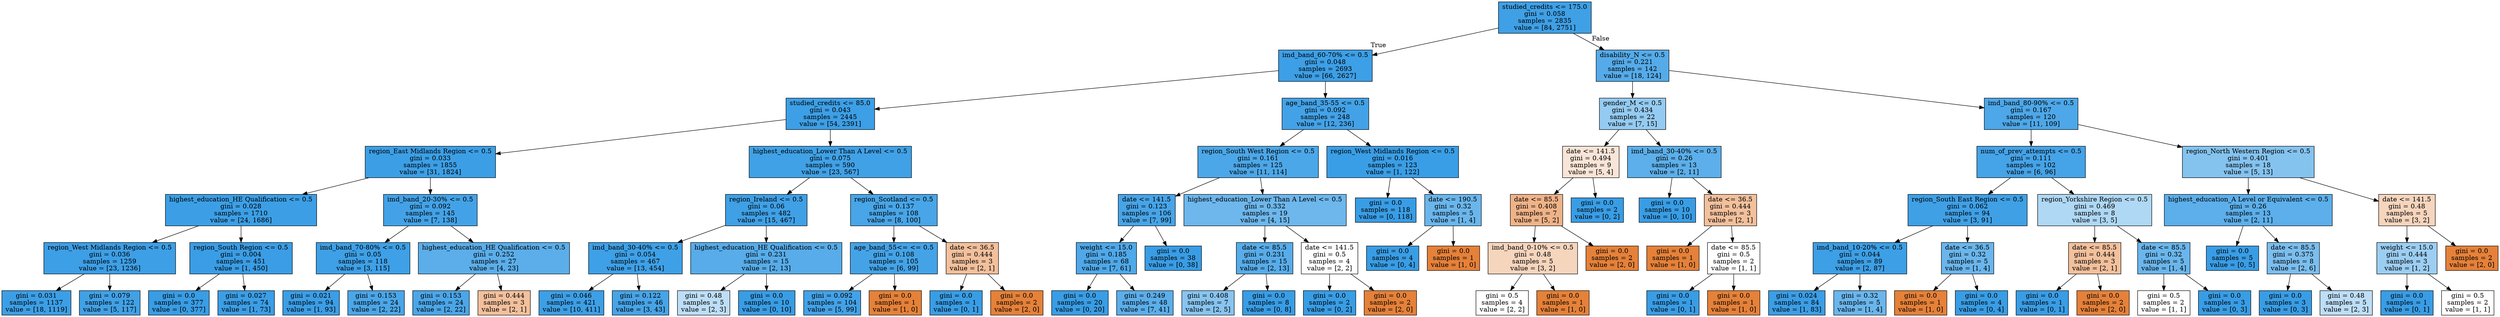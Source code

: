 digraph Tree {
node [shape=box, style="filled", color="black"] ;
0 [label="studied_credits <= 175.0\ngini = 0.058\nsamples = 2835\nvalue = [84, 2751]", fillcolor="#399de5f7"] ;
1 [label="imd_band_60-70% <= 0.5\ngini = 0.048\nsamples = 2693\nvalue = [66, 2627]", fillcolor="#399de5f9"] ;
0 -> 1 [labeldistance=2.5, labelangle=45, headlabel="True"] ;
2 [label="studied_credits <= 85.0\ngini = 0.043\nsamples = 2445\nvalue = [54, 2391]", fillcolor="#399de5f9"] ;
1 -> 2 ;
3 [label="region_East Midlands Region <= 0.5\ngini = 0.033\nsamples = 1855\nvalue = [31, 1824]", fillcolor="#399de5fb"] ;
2 -> 3 ;
4 [label="highest_education_HE Qualification <= 0.5\ngini = 0.028\nsamples = 1710\nvalue = [24, 1686]", fillcolor="#399de5fb"] ;
3 -> 4 ;
5 [label="region_West Midlands Region <= 0.5\ngini = 0.036\nsamples = 1259\nvalue = [23, 1236]", fillcolor="#399de5fa"] ;
4 -> 5 ;
6 [label="gini = 0.031\nsamples = 1137\nvalue = [18, 1119]", fillcolor="#399de5fb"] ;
5 -> 6 ;
7 [label="gini = 0.079\nsamples = 122\nvalue = [5, 117]", fillcolor="#399de5f4"] ;
5 -> 7 ;
8 [label="region_South Region <= 0.5\ngini = 0.004\nsamples = 451\nvalue = [1, 450]", fillcolor="#399de5fe"] ;
4 -> 8 ;
9 [label="gini = 0.0\nsamples = 377\nvalue = [0, 377]", fillcolor="#399de5ff"] ;
8 -> 9 ;
10 [label="gini = 0.027\nsamples = 74\nvalue = [1, 73]", fillcolor="#399de5fc"] ;
8 -> 10 ;
11 [label="imd_band_20-30% <= 0.5\ngini = 0.092\nsamples = 145\nvalue = [7, 138]", fillcolor="#399de5f2"] ;
3 -> 11 ;
12 [label="imd_band_70-80% <= 0.5\ngini = 0.05\nsamples = 118\nvalue = [3, 115]", fillcolor="#399de5f8"] ;
11 -> 12 ;
13 [label="gini = 0.021\nsamples = 94\nvalue = [1, 93]", fillcolor="#399de5fc"] ;
12 -> 13 ;
14 [label="gini = 0.153\nsamples = 24\nvalue = [2, 22]", fillcolor="#399de5e8"] ;
12 -> 14 ;
15 [label="highest_education_HE Qualification <= 0.5\ngini = 0.252\nsamples = 27\nvalue = [4, 23]", fillcolor="#399de5d3"] ;
11 -> 15 ;
16 [label="gini = 0.153\nsamples = 24\nvalue = [2, 22]", fillcolor="#399de5e8"] ;
15 -> 16 ;
17 [label="gini = 0.444\nsamples = 3\nvalue = [2, 1]", fillcolor="#e581397f"] ;
15 -> 17 ;
18 [label="highest_education_Lower Than A Level <= 0.5\ngini = 0.075\nsamples = 590\nvalue = [23, 567]", fillcolor="#399de5f5"] ;
2 -> 18 ;
19 [label="region_Ireland <= 0.5\ngini = 0.06\nsamples = 482\nvalue = [15, 467]", fillcolor="#399de5f7"] ;
18 -> 19 ;
20 [label="imd_band_30-40% <= 0.5\ngini = 0.054\nsamples = 467\nvalue = [13, 454]", fillcolor="#399de5f8"] ;
19 -> 20 ;
21 [label="gini = 0.046\nsamples = 421\nvalue = [10, 411]", fillcolor="#399de5f9"] ;
20 -> 21 ;
22 [label="gini = 0.122\nsamples = 46\nvalue = [3, 43]", fillcolor="#399de5ed"] ;
20 -> 22 ;
23 [label="highest_education_HE Qualification <= 0.5\ngini = 0.231\nsamples = 15\nvalue = [2, 13]", fillcolor="#399de5d8"] ;
19 -> 23 ;
24 [label="gini = 0.48\nsamples = 5\nvalue = [2, 3]", fillcolor="#399de555"] ;
23 -> 24 ;
25 [label="gini = 0.0\nsamples = 10\nvalue = [0, 10]", fillcolor="#399de5ff"] ;
23 -> 25 ;
26 [label="region_Scotland <= 0.5\ngini = 0.137\nsamples = 108\nvalue = [8, 100]", fillcolor="#399de5eb"] ;
18 -> 26 ;
27 [label="age_band_55<= <= 0.5\ngini = 0.108\nsamples = 105\nvalue = [6, 99]", fillcolor="#399de5f0"] ;
26 -> 27 ;
28 [label="gini = 0.092\nsamples = 104\nvalue = [5, 99]", fillcolor="#399de5f2"] ;
27 -> 28 ;
29 [label="gini = 0.0\nsamples = 1\nvalue = [1, 0]", fillcolor="#e58139ff"] ;
27 -> 29 ;
30 [label="date <= 36.5\ngini = 0.444\nsamples = 3\nvalue = [2, 1]", fillcolor="#e581397f"] ;
26 -> 30 ;
31 [label="gini = 0.0\nsamples = 1\nvalue = [0, 1]", fillcolor="#399de5ff"] ;
30 -> 31 ;
32 [label="gini = 0.0\nsamples = 2\nvalue = [2, 0]", fillcolor="#e58139ff"] ;
30 -> 32 ;
33 [label="age_band_35-55 <= 0.5\ngini = 0.092\nsamples = 248\nvalue = [12, 236]", fillcolor="#399de5f2"] ;
1 -> 33 ;
34 [label="region_South West Region <= 0.5\ngini = 0.161\nsamples = 125\nvalue = [11, 114]", fillcolor="#399de5e6"] ;
33 -> 34 ;
35 [label="date <= 141.5\ngini = 0.123\nsamples = 106\nvalue = [7, 99]", fillcolor="#399de5ed"] ;
34 -> 35 ;
36 [label="weight <= 15.0\ngini = 0.185\nsamples = 68\nvalue = [7, 61]", fillcolor="#399de5e2"] ;
35 -> 36 ;
37 [label="gini = 0.0\nsamples = 20\nvalue = [0, 20]", fillcolor="#399de5ff"] ;
36 -> 37 ;
38 [label="gini = 0.249\nsamples = 48\nvalue = [7, 41]", fillcolor="#399de5d3"] ;
36 -> 38 ;
39 [label="gini = 0.0\nsamples = 38\nvalue = [0, 38]", fillcolor="#399de5ff"] ;
35 -> 39 ;
40 [label="highest_education_Lower Than A Level <= 0.5\ngini = 0.332\nsamples = 19\nvalue = [4, 15]", fillcolor="#399de5bb"] ;
34 -> 40 ;
41 [label="date <= 85.5\ngini = 0.231\nsamples = 15\nvalue = [2, 13]", fillcolor="#399de5d8"] ;
40 -> 41 ;
42 [label="gini = 0.408\nsamples = 7\nvalue = [2, 5]", fillcolor="#399de599"] ;
41 -> 42 ;
43 [label="gini = 0.0\nsamples = 8\nvalue = [0, 8]", fillcolor="#399de5ff"] ;
41 -> 43 ;
44 [label="date <= 141.5\ngini = 0.5\nsamples = 4\nvalue = [2, 2]", fillcolor="#e5813900"] ;
40 -> 44 ;
45 [label="gini = 0.0\nsamples = 2\nvalue = [0, 2]", fillcolor="#399de5ff"] ;
44 -> 45 ;
46 [label="gini = 0.0\nsamples = 2\nvalue = [2, 0]", fillcolor="#e58139ff"] ;
44 -> 46 ;
47 [label="region_West Midlands Region <= 0.5\ngini = 0.016\nsamples = 123\nvalue = [1, 122]", fillcolor="#399de5fd"] ;
33 -> 47 ;
48 [label="gini = 0.0\nsamples = 118\nvalue = [0, 118]", fillcolor="#399de5ff"] ;
47 -> 48 ;
49 [label="date <= 190.5\ngini = 0.32\nsamples = 5\nvalue = [1, 4]", fillcolor="#399de5bf"] ;
47 -> 49 ;
50 [label="gini = 0.0\nsamples = 4\nvalue = [0, 4]", fillcolor="#399de5ff"] ;
49 -> 50 ;
51 [label="gini = 0.0\nsamples = 1\nvalue = [1, 0]", fillcolor="#e58139ff"] ;
49 -> 51 ;
52 [label="disability_N <= 0.5\ngini = 0.221\nsamples = 142\nvalue = [18, 124]", fillcolor="#399de5da"] ;
0 -> 52 [labeldistance=2.5, labelangle=-45, headlabel="False"] ;
53 [label="gender_M <= 0.5\ngini = 0.434\nsamples = 22\nvalue = [7, 15]", fillcolor="#399de588"] ;
52 -> 53 ;
54 [label="date <= 141.5\ngini = 0.494\nsamples = 9\nvalue = [5, 4]", fillcolor="#e5813933"] ;
53 -> 54 ;
55 [label="date <= 85.5\ngini = 0.408\nsamples = 7\nvalue = [5, 2]", fillcolor="#e5813999"] ;
54 -> 55 ;
56 [label="imd_band_0-10% <= 0.5\ngini = 0.48\nsamples = 5\nvalue = [3, 2]", fillcolor="#e5813955"] ;
55 -> 56 ;
57 [label="gini = 0.5\nsamples = 4\nvalue = [2, 2]", fillcolor="#e5813900"] ;
56 -> 57 ;
58 [label="gini = 0.0\nsamples = 1\nvalue = [1, 0]", fillcolor="#e58139ff"] ;
56 -> 58 ;
59 [label="gini = 0.0\nsamples = 2\nvalue = [2, 0]", fillcolor="#e58139ff"] ;
55 -> 59 ;
60 [label="gini = 0.0\nsamples = 2\nvalue = [0, 2]", fillcolor="#399de5ff"] ;
54 -> 60 ;
61 [label="imd_band_30-40% <= 0.5\ngini = 0.26\nsamples = 13\nvalue = [2, 11]", fillcolor="#399de5d1"] ;
53 -> 61 ;
62 [label="gini = 0.0\nsamples = 10\nvalue = [0, 10]", fillcolor="#399de5ff"] ;
61 -> 62 ;
63 [label="date <= 36.5\ngini = 0.444\nsamples = 3\nvalue = [2, 1]", fillcolor="#e581397f"] ;
61 -> 63 ;
64 [label="gini = 0.0\nsamples = 1\nvalue = [1, 0]", fillcolor="#e58139ff"] ;
63 -> 64 ;
65 [label="date <= 85.5\ngini = 0.5\nsamples = 2\nvalue = [1, 1]", fillcolor="#e5813900"] ;
63 -> 65 ;
66 [label="gini = 0.0\nsamples = 1\nvalue = [0, 1]", fillcolor="#399de5ff"] ;
65 -> 66 ;
67 [label="gini = 0.0\nsamples = 1\nvalue = [1, 0]", fillcolor="#e58139ff"] ;
65 -> 67 ;
68 [label="imd_band_80-90% <= 0.5\ngini = 0.167\nsamples = 120\nvalue = [11, 109]", fillcolor="#399de5e5"] ;
52 -> 68 ;
69 [label="num_of_prev_attempts <= 0.5\ngini = 0.111\nsamples = 102\nvalue = [6, 96]", fillcolor="#399de5ef"] ;
68 -> 69 ;
70 [label="region_South East Region <= 0.5\ngini = 0.062\nsamples = 94\nvalue = [3, 91]", fillcolor="#399de5f7"] ;
69 -> 70 ;
71 [label="imd_band_10-20% <= 0.5\ngini = 0.044\nsamples = 89\nvalue = [2, 87]", fillcolor="#399de5f9"] ;
70 -> 71 ;
72 [label="gini = 0.024\nsamples = 84\nvalue = [1, 83]", fillcolor="#399de5fc"] ;
71 -> 72 ;
73 [label="gini = 0.32\nsamples = 5\nvalue = [1, 4]", fillcolor="#399de5bf"] ;
71 -> 73 ;
74 [label="date <= 36.5\ngini = 0.32\nsamples = 5\nvalue = [1, 4]", fillcolor="#399de5bf"] ;
70 -> 74 ;
75 [label="gini = 0.0\nsamples = 1\nvalue = [1, 0]", fillcolor="#e58139ff"] ;
74 -> 75 ;
76 [label="gini = 0.0\nsamples = 4\nvalue = [0, 4]", fillcolor="#399de5ff"] ;
74 -> 76 ;
77 [label="region_Yorkshire Region <= 0.5\ngini = 0.469\nsamples = 8\nvalue = [3, 5]", fillcolor="#399de566"] ;
69 -> 77 ;
78 [label="date <= 85.5\ngini = 0.444\nsamples = 3\nvalue = [2, 1]", fillcolor="#e581397f"] ;
77 -> 78 ;
79 [label="gini = 0.0\nsamples = 1\nvalue = [0, 1]", fillcolor="#399de5ff"] ;
78 -> 79 ;
80 [label="gini = 0.0\nsamples = 2\nvalue = [2, 0]", fillcolor="#e58139ff"] ;
78 -> 80 ;
81 [label="date <= 85.5\ngini = 0.32\nsamples = 5\nvalue = [1, 4]", fillcolor="#399de5bf"] ;
77 -> 81 ;
82 [label="gini = 0.5\nsamples = 2\nvalue = [1, 1]", fillcolor="#e5813900"] ;
81 -> 82 ;
83 [label="gini = 0.0\nsamples = 3\nvalue = [0, 3]", fillcolor="#399de5ff"] ;
81 -> 83 ;
84 [label="region_North Western Region <= 0.5\ngini = 0.401\nsamples = 18\nvalue = [5, 13]", fillcolor="#399de59d"] ;
68 -> 84 ;
85 [label="highest_education_A Level or Equivalent <= 0.5\ngini = 0.26\nsamples = 13\nvalue = [2, 11]", fillcolor="#399de5d1"] ;
84 -> 85 ;
86 [label="gini = 0.0\nsamples = 5\nvalue = [0, 5]", fillcolor="#399de5ff"] ;
85 -> 86 ;
87 [label="date <= 85.5\ngini = 0.375\nsamples = 8\nvalue = [2, 6]", fillcolor="#399de5aa"] ;
85 -> 87 ;
88 [label="gini = 0.0\nsamples = 3\nvalue = [0, 3]", fillcolor="#399de5ff"] ;
87 -> 88 ;
89 [label="gini = 0.48\nsamples = 5\nvalue = [2, 3]", fillcolor="#399de555"] ;
87 -> 89 ;
90 [label="date <= 141.5\ngini = 0.48\nsamples = 5\nvalue = [3, 2]", fillcolor="#e5813955"] ;
84 -> 90 ;
91 [label="weight <= 15.0\ngini = 0.444\nsamples = 3\nvalue = [1, 2]", fillcolor="#399de57f"] ;
90 -> 91 ;
92 [label="gini = 0.0\nsamples = 1\nvalue = [0, 1]", fillcolor="#399de5ff"] ;
91 -> 92 ;
93 [label="gini = 0.5\nsamples = 2\nvalue = [1, 1]", fillcolor="#e5813900"] ;
91 -> 93 ;
94 [label="gini = 0.0\nsamples = 2\nvalue = [2, 0]", fillcolor="#e58139ff"] ;
90 -> 94 ;
}